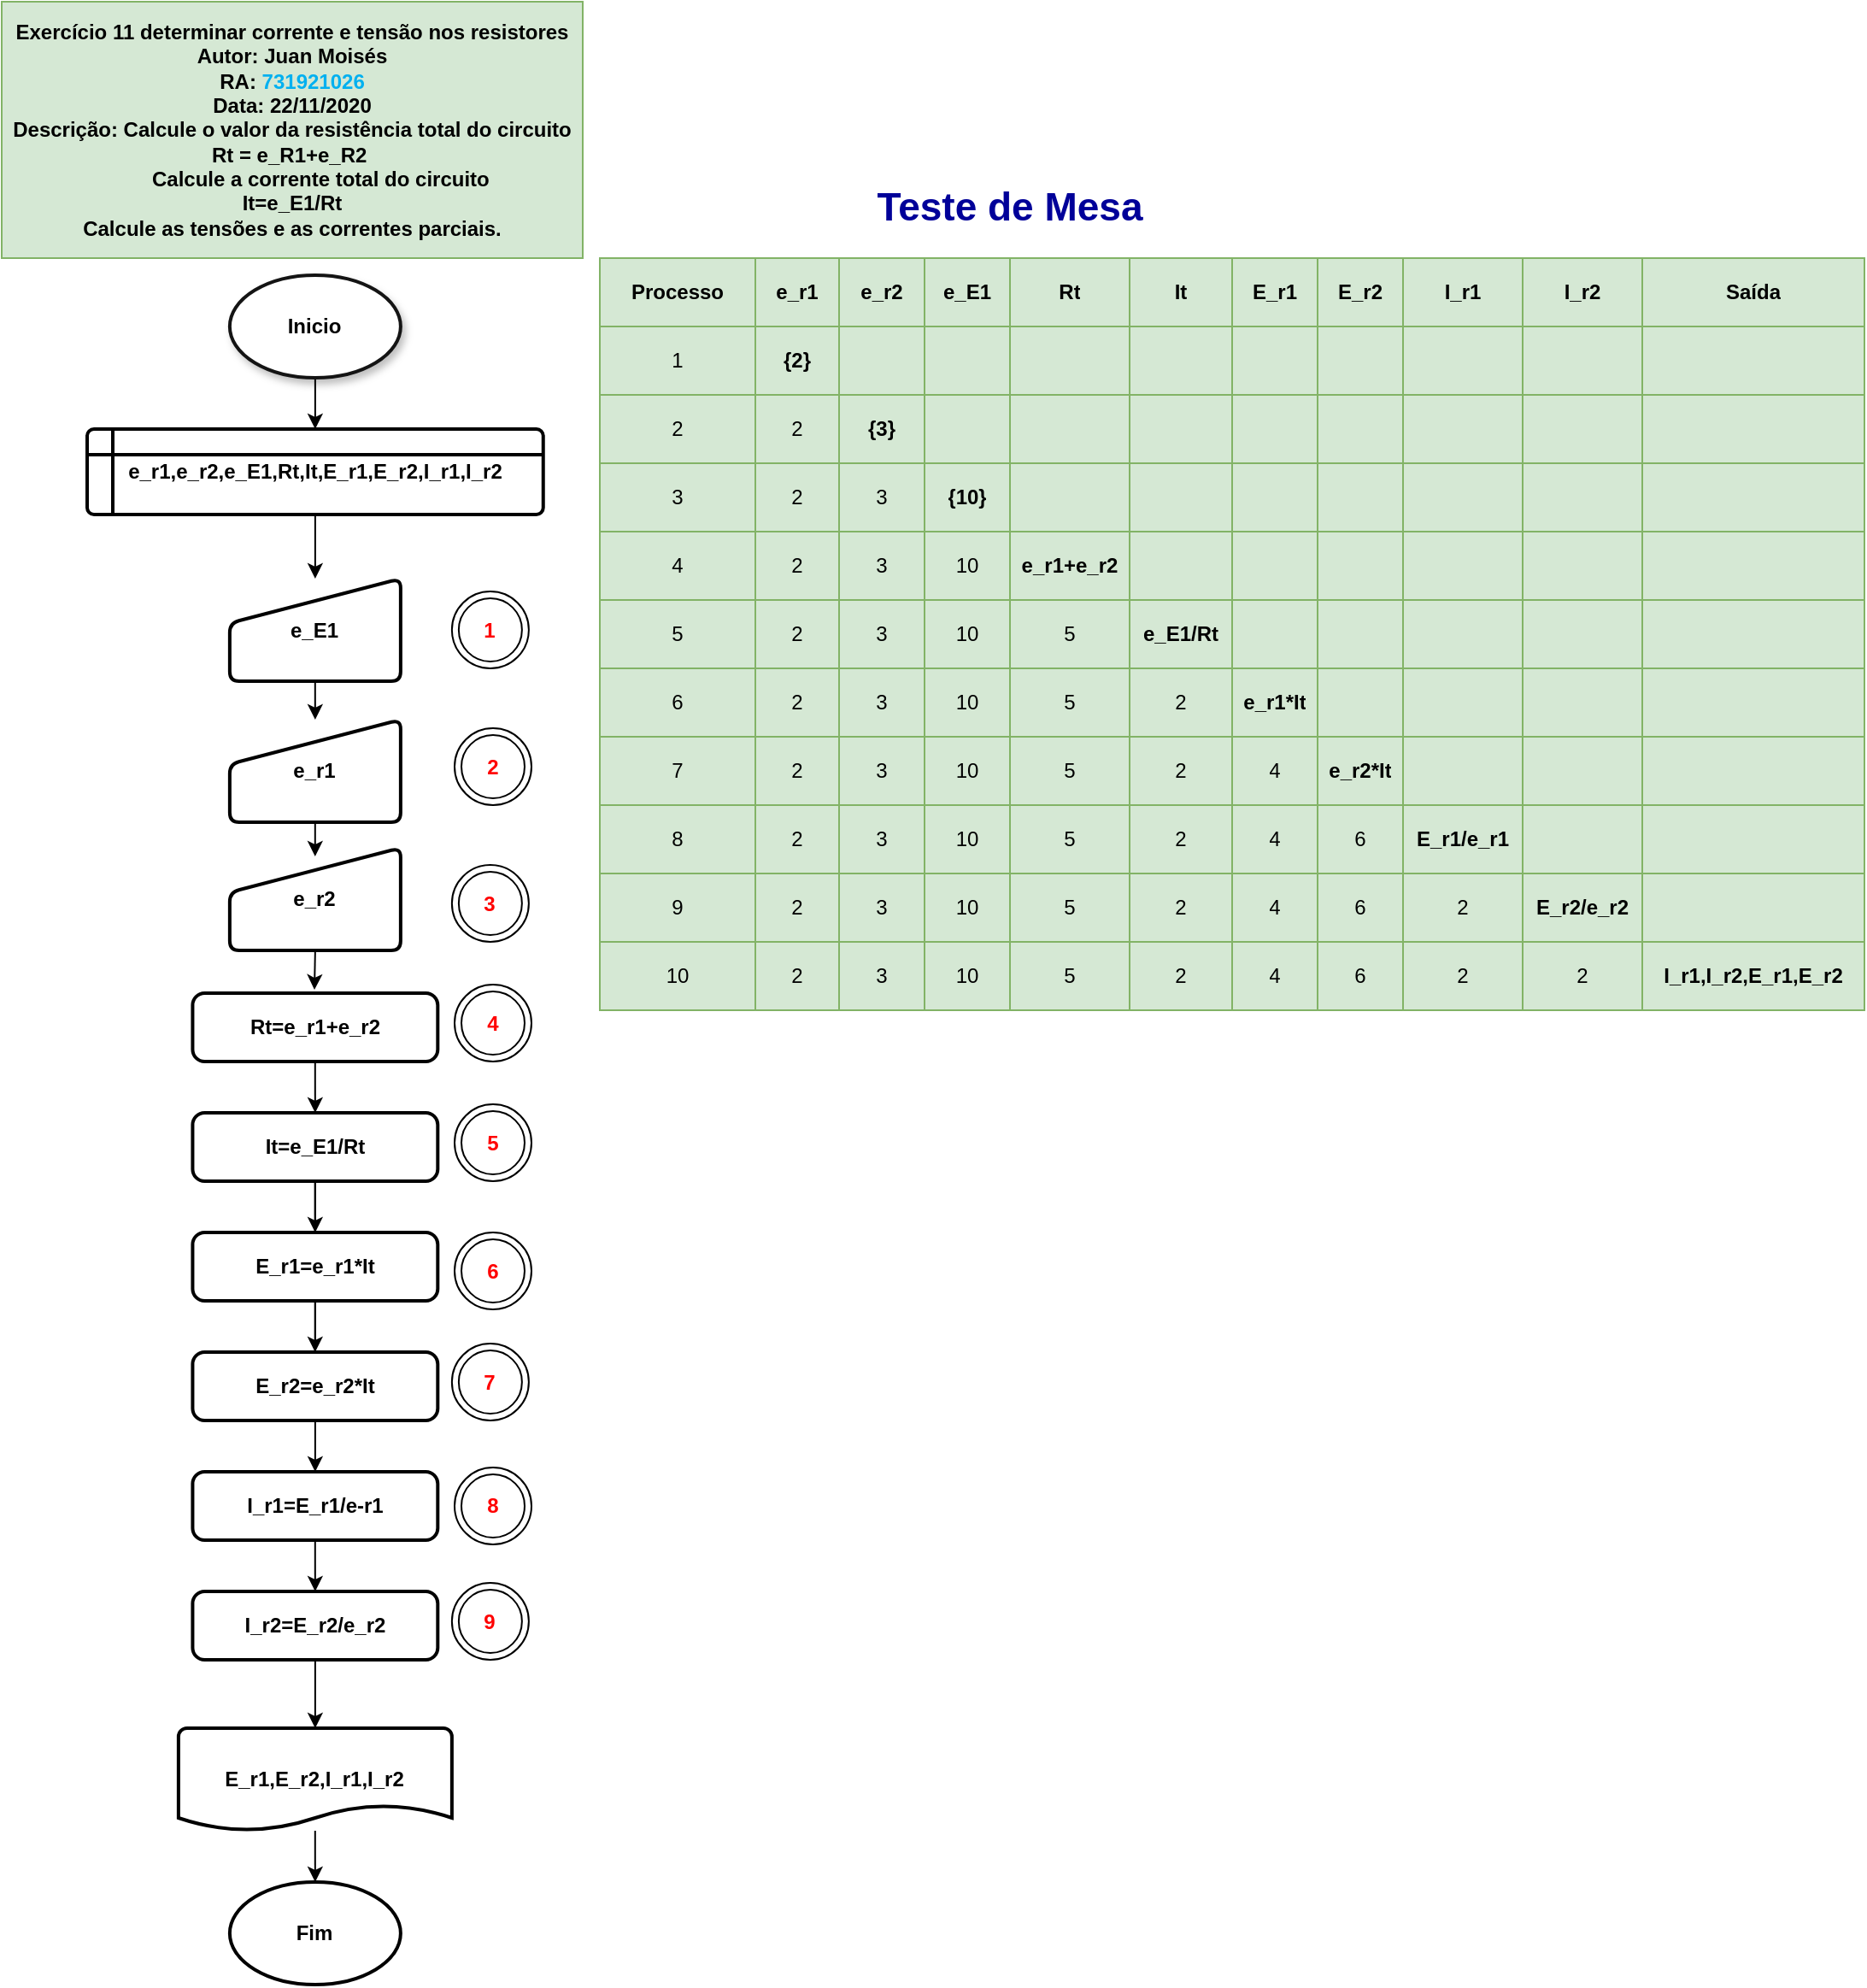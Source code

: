 <mxfile version="13.9.9" type="github"><diagram id="dm6je56nUwY-kFOlQd5l" name="Página-1"><mxGraphModel dx="1019" dy="562" grid="1" gridSize="10" guides="1" tooltips="1" connect="1" arrows="1" fold="1" page="1" pageScale="1" pageWidth="827" pageHeight="1169" math="0" shadow="0"><root><mxCell id="0"/><mxCell id="1" parent="0"/><mxCell id="7GuLMxpvJCCnqXIl02r6-33" value="Exercício 11 determinar corrente e tensão nos resistores&lt;br&gt;Autor: Juan Moisés&lt;br&gt;RA:&amp;nbsp;&lt;b&gt;&lt;span style=&quot;font-size: 9.0pt ; line-height: 107% ; font-family: &amp;#34;calibri&amp;#34; , sans-serif ; color: #00b0f0&quot;&gt;731921026&lt;/span&gt;&lt;/b&gt;&lt;br&gt;Data: 22/11/2020&lt;br&gt;Descrição: Calcule o valor da resistência total do circuito Rt = e_R1+e_R2&amp;nbsp;&lt;br&gt;&amp;nbsp; &amp;nbsp; &amp;nbsp; &amp;nbsp; &amp;nbsp; Calcule a corrente total do circuito&lt;br&gt;It=e_E1/Rt&lt;br&gt;Calcule as tensões e as correntes parciais." style="text;html=1;strokeColor=#82b366;fillColor=#d5e8d4;align=center;verticalAlign=middle;whiteSpace=wrap;rounded=0;fontStyle=1;" parent="1" vertex="1"><mxGeometry x="10" y="30" width="340" height="150" as="geometry"/></mxCell><mxCell id="7GuLMxpvJCCnqXIl02r6-34" style="edgeStyle=orthogonalEdgeStyle;rounded=0;orthogonalLoop=1;jettySize=auto;html=1;exitX=0.5;exitY=1;exitDx=0;exitDy=0;exitPerimeter=0;entryX=0.5;entryY=0;entryDx=0;entryDy=0;fontStyle=1" parent="1" source="7GuLMxpvJCCnqXIl02r6-35" target="7GuLMxpvJCCnqXIl02r6-37" edge="1"><mxGeometry relative="1" as="geometry"/></mxCell><mxCell id="7GuLMxpvJCCnqXIl02r6-35" value="Inicio" style="strokeWidth=2;html=1;shape=mxgraph.flowchart.start_1;whiteSpace=wrap;fillColor=#FFFFFF;strokeColor=#141414;shadow=1;fontStyle=1" parent="1" vertex="1"><mxGeometry x="143.44" y="190" width="100" height="60" as="geometry"/></mxCell><mxCell id="d6HB1ASuRy780g6_HpV1-128" value="" style="edgeStyle=orthogonalEdgeStyle;rounded=0;orthogonalLoop=1;jettySize=auto;html=1;" edge="1" parent="1" source="7GuLMxpvJCCnqXIl02r6-37" target="d6HB1ASuRy780g6_HpV1-1"><mxGeometry relative="1" as="geometry"><Array as="points"><mxPoint x="193" y="368"/><mxPoint x="193" y="368"/></Array></mxGeometry></mxCell><mxCell id="7GuLMxpvJCCnqXIl02r6-37" value="e_r1,e_r2,e_E1,Rt,It,E_r1,E_r2,I_r1,I_r2" style="shape=internalStorage;whiteSpace=wrap;html=1;dx=15;dy=15;rounded=1;arcSize=8;strokeWidth=2;fontStyle=1" parent="1" vertex="1"><mxGeometry x="60" y="280" width="266.88" height="50" as="geometry"/></mxCell><mxCell id="d6HB1ASuRy780g6_HpV1-5" style="edgeStyle=orthogonalEdgeStyle;rounded=0;orthogonalLoop=1;jettySize=auto;html=1;" edge="1" parent="1" source="7GuLMxpvJCCnqXIl02r6-39"><mxGeometry relative="1" as="geometry"><mxPoint x="193.44" y="530" as="targetPoint"/></mxGeometry></mxCell><mxCell id="7GuLMxpvJCCnqXIl02r6-39" value="e_r1" style="html=1;strokeWidth=2;shape=manualInput;whiteSpace=wrap;rounded=1;size=26;arcSize=11;fontStyle=1" parent="1" vertex="1"><mxGeometry x="143.44" y="450" width="100" height="60" as="geometry"/></mxCell><mxCell id="d6HB1ASuRy780g6_HpV1-11" style="edgeStyle=orthogonalEdgeStyle;rounded=0;orthogonalLoop=1;jettySize=auto;html=1;entryX=0.5;entryY=0;entryDx=0;entryDy=0;" edge="1" parent="1" source="7GuLMxpvJCCnqXIl02r6-41" target="d6HB1ASuRy780g6_HpV1-6"><mxGeometry relative="1" as="geometry"/></mxCell><mxCell id="7GuLMxpvJCCnqXIl02r6-41" value="Rt=e_r1+e_r2" style="rounded=1;whiteSpace=wrap;html=1;absoluteArcSize=1;arcSize=14;strokeWidth=2;fontStyle=1" parent="1" vertex="1"><mxGeometry x="121.72" y="610" width="143.44" height="40" as="geometry"/></mxCell><mxCell id="7GuLMxpvJCCnqXIl02r6-42" style="edgeStyle=orthogonalEdgeStyle;rounded=0;orthogonalLoop=1;jettySize=auto;html=1;entryX=0.5;entryY=0;entryDx=0;entryDy=0;entryPerimeter=0;" parent="1" source="7GuLMxpvJCCnqXIl02r6-43" target="7GuLMxpvJCCnqXIl02r6-75" edge="1"><mxGeometry relative="1" as="geometry"/></mxCell><mxCell id="7GuLMxpvJCCnqXIl02r6-43" value="E_r1,E_r2,I_r1,I_r2" style="strokeWidth=2;html=1;shape=mxgraph.flowchart.document2;whiteSpace=wrap;size=0.25;fontStyle=1" parent="1" vertex="1"><mxGeometry x="113.44" y="1040" width="160" height="60" as="geometry"/></mxCell><mxCell id="7GuLMxpvJCCnqXIl02r6-44" value="" style="shape=table;html=1;whiteSpace=wrap;startSize=0;container=1;collapsible=0;childLayout=tableLayout;fillColor=#d5e8d4;strokeColor=#82b366;" parent="1" vertex="1"><mxGeometry x="360" y="180" width="740" height="440" as="geometry"/></mxCell><mxCell id="7GuLMxpvJCCnqXIl02r6-45" value="" style="shape=partialRectangle;html=1;whiteSpace=wrap;collapsible=0;dropTarget=0;pointerEvents=0;fillColor=none;top=0;left=0;bottom=0;right=0;points=[[0,0.5],[1,0.5]];portConstraint=eastwest;" parent="7GuLMxpvJCCnqXIl02r6-44" vertex="1"><mxGeometry width="740" height="40" as="geometry"/></mxCell><mxCell id="7GuLMxpvJCCnqXIl02r6-46" value="Processo" style="shape=partialRectangle;html=1;whiteSpace=wrap;connectable=0;overflow=hidden;fillColor=none;top=0;left=0;bottom=0;right=0;fontStyle=1" parent="7GuLMxpvJCCnqXIl02r6-45" vertex="1"><mxGeometry width="91" height="40" as="geometry"/></mxCell><mxCell id="7GuLMxpvJCCnqXIl02r6-47" value="e_r1" style="shape=partialRectangle;html=1;whiteSpace=wrap;connectable=0;overflow=hidden;fillColor=none;top=0;left=0;bottom=0;right=0;fontStyle=1" parent="7GuLMxpvJCCnqXIl02r6-45" vertex="1"><mxGeometry x="91" width="49" height="40" as="geometry"/></mxCell><mxCell id="7GuLMxpvJCCnqXIl02r6-48" value="e_r2" style="shape=partialRectangle;html=1;whiteSpace=wrap;connectable=0;overflow=hidden;fillColor=none;top=0;left=0;bottom=0;right=0;fontStyle=1" parent="7GuLMxpvJCCnqXIl02r6-45" vertex="1"><mxGeometry x="140" width="50" height="40" as="geometry"/></mxCell><mxCell id="7GuLMxpvJCCnqXIl02r6-49" value="e_E1" style="shape=partialRectangle;html=1;whiteSpace=wrap;connectable=0;overflow=hidden;fillColor=none;top=0;left=0;bottom=0;right=0;fontStyle=1" parent="7GuLMxpvJCCnqXIl02r6-45" vertex="1"><mxGeometry x="190" width="50" height="40" as="geometry"/></mxCell><mxCell id="d6HB1ASuRy780g6_HpV1-53" value="Rt" style="shape=partialRectangle;html=1;whiteSpace=wrap;connectable=0;overflow=hidden;fillColor=none;top=0;left=0;bottom=0;right=0;fontStyle=1" vertex="1" parent="7GuLMxpvJCCnqXIl02r6-45"><mxGeometry x="240" width="70" height="40" as="geometry"/></mxCell><mxCell id="7GuLMxpvJCCnqXIl02r6-50" value="It" style="shape=partialRectangle;html=1;whiteSpace=wrap;connectable=0;overflow=hidden;fillColor=none;top=0;left=0;bottom=0;right=0;fontStyle=1" parent="7GuLMxpvJCCnqXIl02r6-45" vertex="1"><mxGeometry x="310" width="60" height="40" as="geometry"/></mxCell><mxCell id="d6HB1ASuRy780g6_HpV1-63" value="E_r1" style="shape=partialRectangle;html=1;whiteSpace=wrap;connectable=0;overflow=hidden;fillColor=none;top=0;left=0;bottom=0;right=0;fontStyle=1" vertex="1" parent="7GuLMxpvJCCnqXIl02r6-45"><mxGeometry x="370" width="50" height="40" as="geometry"/></mxCell><mxCell id="d6HB1ASuRy780g6_HpV1-58" value="E_r2" style="shape=partialRectangle;html=1;whiteSpace=wrap;connectable=0;overflow=hidden;fillColor=none;top=0;left=0;bottom=0;right=0;fontStyle=1" vertex="1" parent="7GuLMxpvJCCnqXIl02r6-45"><mxGeometry x="420" width="50" height="40" as="geometry"/></mxCell><mxCell id="d6HB1ASuRy780g6_HpV1-73" value="I_r1" style="shape=partialRectangle;html=1;whiteSpace=wrap;connectable=0;overflow=hidden;fillColor=none;top=0;left=0;bottom=0;right=0;fontStyle=1" vertex="1" parent="7GuLMxpvJCCnqXIl02r6-45"><mxGeometry x="470" width="70" height="40" as="geometry"/></mxCell><mxCell id="d6HB1ASuRy780g6_HpV1-68" value="I_r2" style="shape=partialRectangle;html=1;whiteSpace=wrap;connectable=0;overflow=hidden;fillColor=none;top=0;left=0;bottom=0;right=0;fontStyle=1" vertex="1" parent="7GuLMxpvJCCnqXIl02r6-45"><mxGeometry x="540" width="70" height="40" as="geometry"/></mxCell><mxCell id="d6HB1ASuRy780g6_HpV1-162" value="Saída" style="shape=partialRectangle;html=1;whiteSpace=wrap;connectable=0;overflow=hidden;fillColor=none;top=0;left=0;bottom=0;right=0;fontStyle=1" vertex="1" parent="7GuLMxpvJCCnqXIl02r6-45"><mxGeometry x="610" width="130" height="40" as="geometry"/></mxCell><mxCell id="7GuLMxpvJCCnqXIl02r6-51" value="" style="shape=partialRectangle;html=1;whiteSpace=wrap;collapsible=0;dropTarget=0;pointerEvents=0;fillColor=none;top=0;left=0;bottom=0;right=0;points=[[0,0.5],[1,0.5]];portConstraint=eastwest;" parent="7GuLMxpvJCCnqXIl02r6-44" vertex="1"><mxGeometry y="40" width="740" height="40" as="geometry"/></mxCell><mxCell id="7GuLMxpvJCCnqXIl02r6-52" value="1" style="shape=partialRectangle;html=1;whiteSpace=wrap;connectable=0;overflow=hidden;fillColor=none;top=0;left=0;bottom=0;right=0;" parent="7GuLMxpvJCCnqXIl02r6-51" vertex="1"><mxGeometry width="91" height="40" as="geometry"/></mxCell><mxCell id="7GuLMxpvJCCnqXIl02r6-53" value="&lt;b&gt;{2}&lt;/b&gt;" style="shape=partialRectangle;html=1;whiteSpace=wrap;connectable=0;overflow=hidden;fillColor=none;top=0;left=0;bottom=0;right=0;" parent="7GuLMxpvJCCnqXIl02r6-51" vertex="1"><mxGeometry x="91" width="49" height="40" as="geometry"/></mxCell><mxCell id="7GuLMxpvJCCnqXIl02r6-54" value="" style="shape=partialRectangle;html=1;whiteSpace=wrap;connectable=0;overflow=hidden;fillColor=none;top=0;left=0;bottom=0;right=0;" parent="7GuLMxpvJCCnqXIl02r6-51" vertex="1"><mxGeometry x="140" width="50" height="40" as="geometry"/></mxCell><mxCell id="7GuLMxpvJCCnqXIl02r6-55" value="" style="shape=partialRectangle;html=1;whiteSpace=wrap;connectable=0;overflow=hidden;fillColor=none;top=0;left=0;bottom=0;right=0;" parent="7GuLMxpvJCCnqXIl02r6-51" vertex="1"><mxGeometry x="190" width="50" height="40" as="geometry"/></mxCell><mxCell id="d6HB1ASuRy780g6_HpV1-54" style="shape=partialRectangle;html=1;whiteSpace=wrap;connectable=0;overflow=hidden;fillColor=none;top=0;left=0;bottom=0;right=0;" vertex="1" parent="7GuLMxpvJCCnqXIl02r6-51"><mxGeometry x="240" width="70" height="40" as="geometry"/></mxCell><mxCell id="7GuLMxpvJCCnqXIl02r6-56" style="shape=partialRectangle;html=1;whiteSpace=wrap;connectable=0;overflow=hidden;fillColor=none;top=0;left=0;bottom=0;right=0;" parent="7GuLMxpvJCCnqXIl02r6-51" vertex="1"><mxGeometry x="310" width="60" height="40" as="geometry"/></mxCell><mxCell id="d6HB1ASuRy780g6_HpV1-64" style="shape=partialRectangle;html=1;whiteSpace=wrap;connectable=0;overflow=hidden;fillColor=none;top=0;left=0;bottom=0;right=0;" vertex="1" parent="7GuLMxpvJCCnqXIl02r6-51"><mxGeometry x="370" width="50" height="40" as="geometry"/></mxCell><mxCell id="d6HB1ASuRy780g6_HpV1-59" style="shape=partialRectangle;html=1;whiteSpace=wrap;connectable=0;overflow=hidden;fillColor=none;top=0;left=0;bottom=0;right=0;" vertex="1" parent="7GuLMxpvJCCnqXIl02r6-51"><mxGeometry x="420" width="50" height="40" as="geometry"/></mxCell><mxCell id="d6HB1ASuRy780g6_HpV1-74" style="shape=partialRectangle;html=1;whiteSpace=wrap;connectable=0;overflow=hidden;fillColor=none;top=0;left=0;bottom=0;right=0;" vertex="1" parent="7GuLMxpvJCCnqXIl02r6-51"><mxGeometry x="470" width="70" height="40" as="geometry"/></mxCell><mxCell id="d6HB1ASuRy780g6_HpV1-69" style="shape=partialRectangle;html=1;whiteSpace=wrap;connectable=0;overflow=hidden;fillColor=none;top=0;left=0;bottom=0;right=0;" vertex="1" parent="7GuLMxpvJCCnqXIl02r6-51"><mxGeometry x="540" width="70" height="40" as="geometry"/></mxCell><mxCell id="d6HB1ASuRy780g6_HpV1-163" style="shape=partialRectangle;html=1;whiteSpace=wrap;connectable=0;overflow=hidden;fillColor=none;top=0;left=0;bottom=0;right=0;" vertex="1" parent="7GuLMxpvJCCnqXIl02r6-51"><mxGeometry x="610" width="130" height="40" as="geometry"/></mxCell><mxCell id="7GuLMxpvJCCnqXIl02r6-57" style="shape=partialRectangle;html=1;whiteSpace=wrap;collapsible=0;dropTarget=0;pointerEvents=0;fillColor=none;top=0;left=0;bottom=0;right=0;points=[[0,0.5],[1,0.5]];portConstraint=eastwest;" parent="7GuLMxpvJCCnqXIl02r6-44" vertex="1"><mxGeometry y="80" width="740" height="40" as="geometry"/></mxCell><mxCell id="7GuLMxpvJCCnqXIl02r6-58" value="2" style="shape=partialRectangle;html=1;whiteSpace=wrap;connectable=0;overflow=hidden;fillColor=none;top=0;left=0;bottom=0;right=0;" parent="7GuLMxpvJCCnqXIl02r6-57" vertex="1"><mxGeometry width="91" height="40" as="geometry"/></mxCell><mxCell id="7GuLMxpvJCCnqXIl02r6-59" value="2" style="shape=partialRectangle;html=1;whiteSpace=wrap;connectable=0;overflow=hidden;fillColor=none;top=0;left=0;bottom=0;right=0;" parent="7GuLMxpvJCCnqXIl02r6-57" vertex="1"><mxGeometry x="91" width="49" height="40" as="geometry"/></mxCell><mxCell id="7GuLMxpvJCCnqXIl02r6-60" value="&lt;b&gt;{3}&lt;/b&gt;" style="shape=partialRectangle;html=1;whiteSpace=wrap;connectable=0;overflow=hidden;fillColor=none;top=0;left=0;bottom=0;right=0;" parent="7GuLMxpvJCCnqXIl02r6-57" vertex="1"><mxGeometry x="140" width="50" height="40" as="geometry"/></mxCell><mxCell id="7GuLMxpvJCCnqXIl02r6-61" style="shape=partialRectangle;html=1;whiteSpace=wrap;connectable=0;overflow=hidden;fillColor=none;top=0;left=0;bottom=0;right=0;" parent="7GuLMxpvJCCnqXIl02r6-57" vertex="1"><mxGeometry x="190" width="50" height="40" as="geometry"/></mxCell><mxCell id="d6HB1ASuRy780g6_HpV1-55" style="shape=partialRectangle;html=1;whiteSpace=wrap;connectable=0;overflow=hidden;fillColor=none;top=0;left=0;bottom=0;right=0;" vertex="1" parent="7GuLMxpvJCCnqXIl02r6-57"><mxGeometry x="240" width="70" height="40" as="geometry"/></mxCell><mxCell id="7GuLMxpvJCCnqXIl02r6-62" style="shape=partialRectangle;html=1;whiteSpace=wrap;connectable=0;overflow=hidden;fillColor=none;top=0;left=0;bottom=0;right=0;" parent="7GuLMxpvJCCnqXIl02r6-57" vertex="1"><mxGeometry x="310" width="60" height="40" as="geometry"/></mxCell><mxCell id="d6HB1ASuRy780g6_HpV1-65" style="shape=partialRectangle;html=1;whiteSpace=wrap;connectable=0;overflow=hidden;fillColor=none;top=0;left=0;bottom=0;right=0;" vertex="1" parent="7GuLMxpvJCCnqXIl02r6-57"><mxGeometry x="370" width="50" height="40" as="geometry"/></mxCell><mxCell id="d6HB1ASuRy780g6_HpV1-60" style="shape=partialRectangle;html=1;whiteSpace=wrap;connectable=0;overflow=hidden;fillColor=none;top=0;left=0;bottom=0;right=0;" vertex="1" parent="7GuLMxpvJCCnqXIl02r6-57"><mxGeometry x="420" width="50" height="40" as="geometry"/></mxCell><mxCell id="d6HB1ASuRy780g6_HpV1-75" style="shape=partialRectangle;html=1;whiteSpace=wrap;connectable=0;overflow=hidden;fillColor=none;top=0;left=0;bottom=0;right=0;" vertex="1" parent="7GuLMxpvJCCnqXIl02r6-57"><mxGeometry x="470" width="70" height="40" as="geometry"/></mxCell><mxCell id="d6HB1ASuRy780g6_HpV1-70" style="shape=partialRectangle;html=1;whiteSpace=wrap;connectable=0;overflow=hidden;fillColor=none;top=0;left=0;bottom=0;right=0;" vertex="1" parent="7GuLMxpvJCCnqXIl02r6-57"><mxGeometry x="540" width="70" height="40" as="geometry"/></mxCell><mxCell id="d6HB1ASuRy780g6_HpV1-164" style="shape=partialRectangle;html=1;whiteSpace=wrap;connectable=0;overflow=hidden;fillColor=none;top=0;left=0;bottom=0;right=0;" vertex="1" parent="7GuLMxpvJCCnqXIl02r6-57"><mxGeometry x="610" width="130" height="40" as="geometry"/></mxCell><mxCell id="7GuLMxpvJCCnqXIl02r6-63" style="shape=partialRectangle;html=1;whiteSpace=wrap;collapsible=0;dropTarget=0;pointerEvents=0;fillColor=none;top=0;left=0;bottom=0;right=0;points=[[0,0.5],[1,0.5]];portConstraint=eastwest;" parent="7GuLMxpvJCCnqXIl02r6-44" vertex="1"><mxGeometry y="120" width="740" height="40" as="geometry"/></mxCell><mxCell id="7GuLMxpvJCCnqXIl02r6-64" value="3" style="shape=partialRectangle;html=1;whiteSpace=wrap;connectable=0;overflow=hidden;fillColor=none;top=0;left=0;bottom=0;right=0;" parent="7GuLMxpvJCCnqXIl02r6-63" vertex="1"><mxGeometry width="91" height="40" as="geometry"/></mxCell><mxCell id="7GuLMxpvJCCnqXIl02r6-65" value="2" style="shape=partialRectangle;html=1;whiteSpace=wrap;connectable=0;overflow=hidden;fillColor=none;top=0;left=0;bottom=0;right=0;" parent="7GuLMxpvJCCnqXIl02r6-63" vertex="1"><mxGeometry x="91" width="49" height="40" as="geometry"/></mxCell><mxCell id="7GuLMxpvJCCnqXIl02r6-66" value="3" style="shape=partialRectangle;html=1;whiteSpace=wrap;connectable=0;overflow=hidden;fillColor=none;top=0;left=0;bottom=0;right=0;" parent="7GuLMxpvJCCnqXIl02r6-63" vertex="1"><mxGeometry x="140" width="50" height="40" as="geometry"/></mxCell><mxCell id="7GuLMxpvJCCnqXIl02r6-67" value="{10}" style="shape=partialRectangle;html=1;whiteSpace=wrap;connectable=0;overflow=hidden;fillColor=none;top=0;left=0;bottom=0;right=0;fontStyle=1" parent="7GuLMxpvJCCnqXIl02r6-63" vertex="1"><mxGeometry x="190" width="50" height="40" as="geometry"/></mxCell><mxCell id="d6HB1ASuRy780g6_HpV1-56" style="shape=partialRectangle;html=1;whiteSpace=wrap;connectable=0;overflow=hidden;fillColor=none;top=0;left=0;bottom=0;right=0;fontStyle=1" vertex="1" parent="7GuLMxpvJCCnqXIl02r6-63"><mxGeometry x="240" width="70" height="40" as="geometry"/></mxCell><mxCell id="7GuLMxpvJCCnqXIl02r6-68" style="shape=partialRectangle;html=1;whiteSpace=wrap;connectable=0;overflow=hidden;fillColor=none;top=0;left=0;bottom=0;right=0;fontStyle=1" parent="7GuLMxpvJCCnqXIl02r6-63" vertex="1"><mxGeometry x="310" width="60" height="40" as="geometry"/></mxCell><mxCell id="d6HB1ASuRy780g6_HpV1-66" style="shape=partialRectangle;html=1;whiteSpace=wrap;connectable=0;overflow=hidden;fillColor=none;top=0;left=0;bottom=0;right=0;fontStyle=1" vertex="1" parent="7GuLMxpvJCCnqXIl02r6-63"><mxGeometry x="370" width="50" height="40" as="geometry"/></mxCell><mxCell id="d6HB1ASuRy780g6_HpV1-61" style="shape=partialRectangle;html=1;whiteSpace=wrap;connectable=0;overflow=hidden;fillColor=none;top=0;left=0;bottom=0;right=0;fontStyle=1" vertex="1" parent="7GuLMxpvJCCnqXIl02r6-63"><mxGeometry x="420" width="50" height="40" as="geometry"/></mxCell><mxCell id="d6HB1ASuRy780g6_HpV1-76" style="shape=partialRectangle;html=1;whiteSpace=wrap;connectable=0;overflow=hidden;fillColor=none;top=0;left=0;bottom=0;right=0;fontStyle=1" vertex="1" parent="7GuLMxpvJCCnqXIl02r6-63"><mxGeometry x="470" width="70" height="40" as="geometry"/></mxCell><mxCell id="d6HB1ASuRy780g6_HpV1-71" style="shape=partialRectangle;html=1;whiteSpace=wrap;connectable=0;overflow=hidden;fillColor=none;top=0;left=0;bottom=0;right=0;fontStyle=1" vertex="1" parent="7GuLMxpvJCCnqXIl02r6-63"><mxGeometry x="540" width="70" height="40" as="geometry"/></mxCell><mxCell id="d6HB1ASuRy780g6_HpV1-165" style="shape=partialRectangle;html=1;whiteSpace=wrap;connectable=0;overflow=hidden;fillColor=none;top=0;left=0;bottom=0;right=0;fontStyle=1" vertex="1" parent="7GuLMxpvJCCnqXIl02r6-63"><mxGeometry x="610" width="130" height="40" as="geometry"/></mxCell><mxCell id="7GuLMxpvJCCnqXIl02r6-69" style="shape=partialRectangle;html=1;whiteSpace=wrap;collapsible=0;dropTarget=0;pointerEvents=0;fillColor=none;top=0;left=0;bottom=0;right=0;points=[[0,0.5],[1,0.5]];portConstraint=eastwest;" parent="7GuLMxpvJCCnqXIl02r6-44" vertex="1"><mxGeometry y="160" width="740" height="40" as="geometry"/></mxCell><mxCell id="7GuLMxpvJCCnqXIl02r6-70" value="4" style="shape=partialRectangle;html=1;whiteSpace=wrap;connectable=0;overflow=hidden;fillColor=none;top=0;left=0;bottom=0;right=0;" parent="7GuLMxpvJCCnqXIl02r6-69" vertex="1"><mxGeometry width="91" height="40" as="geometry"/></mxCell><mxCell id="7GuLMxpvJCCnqXIl02r6-71" value="2" style="shape=partialRectangle;html=1;whiteSpace=wrap;connectable=0;overflow=hidden;fillColor=none;top=0;left=0;bottom=0;right=0;" parent="7GuLMxpvJCCnqXIl02r6-69" vertex="1"><mxGeometry x="91" width="49" height="40" as="geometry"/></mxCell><mxCell id="7GuLMxpvJCCnqXIl02r6-72" value="3" style="shape=partialRectangle;html=1;whiteSpace=wrap;connectable=0;overflow=hidden;fillColor=none;top=0;left=0;bottom=0;right=0;" parent="7GuLMxpvJCCnqXIl02r6-69" vertex="1"><mxGeometry x="140" width="50" height="40" as="geometry"/></mxCell><mxCell id="7GuLMxpvJCCnqXIl02r6-73" value="&lt;span style=&quot;font-weight: normal&quot;&gt;10&lt;/span&gt;" style="shape=partialRectangle;html=1;whiteSpace=wrap;connectable=0;overflow=hidden;fillColor=none;top=0;left=0;bottom=0;right=0;fontStyle=1" parent="7GuLMxpvJCCnqXIl02r6-69" vertex="1"><mxGeometry x="190" width="50" height="40" as="geometry"/></mxCell><mxCell id="d6HB1ASuRy780g6_HpV1-57" value="e_r1+e_r2" style="shape=partialRectangle;html=1;whiteSpace=wrap;connectable=0;overflow=hidden;fillColor=none;top=0;left=0;bottom=0;right=0;fontStyle=1" vertex="1" parent="7GuLMxpvJCCnqXIl02r6-69"><mxGeometry x="240" width="70" height="40" as="geometry"/></mxCell><mxCell id="7GuLMxpvJCCnqXIl02r6-74" value="" style="shape=partialRectangle;html=1;whiteSpace=wrap;connectable=0;overflow=hidden;fillColor=none;top=0;left=0;bottom=0;right=0;fontStyle=1" parent="7GuLMxpvJCCnqXIl02r6-69" vertex="1"><mxGeometry x="310" width="60" height="40" as="geometry"/></mxCell><mxCell id="d6HB1ASuRy780g6_HpV1-67" style="shape=partialRectangle;html=1;whiteSpace=wrap;connectable=0;overflow=hidden;fillColor=none;top=0;left=0;bottom=0;right=0;fontStyle=1" vertex="1" parent="7GuLMxpvJCCnqXIl02r6-69"><mxGeometry x="370" width="50" height="40" as="geometry"/></mxCell><mxCell id="d6HB1ASuRy780g6_HpV1-62" style="shape=partialRectangle;html=1;whiteSpace=wrap;connectable=0;overflow=hidden;fillColor=none;top=0;left=0;bottom=0;right=0;fontStyle=1" vertex="1" parent="7GuLMxpvJCCnqXIl02r6-69"><mxGeometry x="420" width="50" height="40" as="geometry"/></mxCell><mxCell id="d6HB1ASuRy780g6_HpV1-77" style="shape=partialRectangle;html=1;whiteSpace=wrap;connectable=0;overflow=hidden;fillColor=none;top=0;left=0;bottom=0;right=0;fontStyle=1" vertex="1" parent="7GuLMxpvJCCnqXIl02r6-69"><mxGeometry x="470" width="70" height="40" as="geometry"/></mxCell><mxCell id="d6HB1ASuRy780g6_HpV1-72" style="shape=partialRectangle;html=1;whiteSpace=wrap;connectable=0;overflow=hidden;fillColor=none;top=0;left=0;bottom=0;right=0;fontStyle=1" vertex="1" parent="7GuLMxpvJCCnqXIl02r6-69"><mxGeometry x="540" width="70" height="40" as="geometry"/></mxCell><mxCell id="d6HB1ASuRy780g6_HpV1-166" style="shape=partialRectangle;html=1;whiteSpace=wrap;connectable=0;overflow=hidden;fillColor=none;top=0;left=0;bottom=0;right=0;fontStyle=1" vertex="1" parent="7GuLMxpvJCCnqXIl02r6-69"><mxGeometry x="610" width="130" height="40" as="geometry"/></mxCell><mxCell id="d6HB1ASuRy780g6_HpV1-100" style="shape=partialRectangle;html=1;whiteSpace=wrap;collapsible=0;dropTarget=0;pointerEvents=0;fillColor=none;top=0;left=0;bottom=0;right=0;points=[[0,0.5],[1,0.5]];portConstraint=eastwest;" vertex="1" parent="7GuLMxpvJCCnqXIl02r6-44"><mxGeometry y="200" width="740" height="40" as="geometry"/></mxCell><mxCell id="d6HB1ASuRy780g6_HpV1-101" value="5" style="shape=partialRectangle;html=1;whiteSpace=wrap;connectable=0;overflow=hidden;fillColor=none;top=0;left=0;bottom=0;right=0;" vertex="1" parent="d6HB1ASuRy780g6_HpV1-100"><mxGeometry width="91" height="40" as="geometry"/></mxCell><mxCell id="d6HB1ASuRy780g6_HpV1-102" value="2" style="shape=partialRectangle;html=1;whiteSpace=wrap;connectable=0;overflow=hidden;fillColor=none;top=0;left=0;bottom=0;right=0;" vertex="1" parent="d6HB1ASuRy780g6_HpV1-100"><mxGeometry x="91" width="49" height="40" as="geometry"/></mxCell><mxCell id="d6HB1ASuRy780g6_HpV1-103" value="3" style="shape=partialRectangle;html=1;whiteSpace=wrap;connectable=0;overflow=hidden;fillColor=none;top=0;left=0;bottom=0;right=0;" vertex="1" parent="d6HB1ASuRy780g6_HpV1-100"><mxGeometry x="140" width="50" height="40" as="geometry"/></mxCell><mxCell id="d6HB1ASuRy780g6_HpV1-104" value="&lt;span style=&quot;font-weight: normal&quot;&gt;10&lt;/span&gt;" style="shape=partialRectangle;html=1;whiteSpace=wrap;connectable=0;overflow=hidden;fillColor=none;top=0;left=0;bottom=0;right=0;fontStyle=1" vertex="1" parent="d6HB1ASuRy780g6_HpV1-100"><mxGeometry x="190" width="50" height="40" as="geometry"/></mxCell><mxCell id="d6HB1ASuRy780g6_HpV1-105" value="&lt;span style=&quot;font-weight: normal&quot;&gt;5&lt;/span&gt;" style="shape=partialRectangle;html=1;whiteSpace=wrap;connectable=0;overflow=hidden;fillColor=none;top=0;left=0;bottom=0;right=0;fontStyle=1" vertex="1" parent="d6HB1ASuRy780g6_HpV1-100"><mxGeometry x="240" width="70" height="40" as="geometry"/></mxCell><mxCell id="d6HB1ASuRy780g6_HpV1-106" value="e_E1/Rt" style="shape=partialRectangle;html=1;whiteSpace=wrap;connectable=0;overflow=hidden;fillColor=none;top=0;left=0;bottom=0;right=0;fontStyle=1" vertex="1" parent="d6HB1ASuRy780g6_HpV1-100"><mxGeometry x="310" width="60" height="40" as="geometry"/></mxCell><mxCell id="d6HB1ASuRy780g6_HpV1-107" style="shape=partialRectangle;html=1;whiteSpace=wrap;connectable=0;overflow=hidden;fillColor=none;top=0;left=0;bottom=0;right=0;fontStyle=1" vertex="1" parent="d6HB1ASuRy780g6_HpV1-100"><mxGeometry x="370" width="50" height="40" as="geometry"/></mxCell><mxCell id="d6HB1ASuRy780g6_HpV1-108" style="shape=partialRectangle;html=1;whiteSpace=wrap;connectable=0;overflow=hidden;fillColor=none;top=0;left=0;bottom=0;right=0;fontStyle=1" vertex="1" parent="d6HB1ASuRy780g6_HpV1-100"><mxGeometry x="420" width="50" height="40" as="geometry"/></mxCell><mxCell id="d6HB1ASuRy780g6_HpV1-109" style="shape=partialRectangle;html=1;whiteSpace=wrap;connectable=0;overflow=hidden;fillColor=none;top=0;left=0;bottom=0;right=0;fontStyle=1" vertex="1" parent="d6HB1ASuRy780g6_HpV1-100"><mxGeometry x="470" width="70" height="40" as="geometry"/></mxCell><mxCell id="d6HB1ASuRy780g6_HpV1-110" style="shape=partialRectangle;html=1;whiteSpace=wrap;connectable=0;overflow=hidden;fillColor=none;top=0;left=0;bottom=0;right=0;fontStyle=1" vertex="1" parent="d6HB1ASuRy780g6_HpV1-100"><mxGeometry x="540" width="70" height="40" as="geometry"/></mxCell><mxCell id="d6HB1ASuRy780g6_HpV1-167" style="shape=partialRectangle;html=1;whiteSpace=wrap;connectable=0;overflow=hidden;fillColor=none;top=0;left=0;bottom=0;right=0;fontStyle=1" vertex="1" parent="d6HB1ASuRy780g6_HpV1-100"><mxGeometry x="610" width="130" height="40" as="geometry"/></mxCell><mxCell id="d6HB1ASuRy780g6_HpV1-89" style="shape=partialRectangle;html=1;whiteSpace=wrap;collapsible=0;dropTarget=0;pointerEvents=0;fillColor=none;top=0;left=0;bottom=0;right=0;points=[[0,0.5],[1,0.5]];portConstraint=eastwest;" vertex="1" parent="7GuLMxpvJCCnqXIl02r6-44"><mxGeometry y="240" width="740" height="40" as="geometry"/></mxCell><mxCell id="d6HB1ASuRy780g6_HpV1-90" value="6" style="shape=partialRectangle;html=1;whiteSpace=wrap;connectable=0;overflow=hidden;fillColor=none;top=0;left=0;bottom=0;right=0;" vertex="1" parent="d6HB1ASuRy780g6_HpV1-89"><mxGeometry width="91" height="40" as="geometry"/></mxCell><mxCell id="d6HB1ASuRy780g6_HpV1-91" value="2" style="shape=partialRectangle;html=1;whiteSpace=wrap;connectable=0;overflow=hidden;fillColor=none;top=0;left=0;bottom=0;right=0;" vertex="1" parent="d6HB1ASuRy780g6_HpV1-89"><mxGeometry x="91" width="49" height="40" as="geometry"/></mxCell><mxCell id="d6HB1ASuRy780g6_HpV1-92" value="3" style="shape=partialRectangle;html=1;whiteSpace=wrap;connectable=0;overflow=hidden;fillColor=none;top=0;left=0;bottom=0;right=0;" vertex="1" parent="d6HB1ASuRy780g6_HpV1-89"><mxGeometry x="140" width="50" height="40" as="geometry"/></mxCell><mxCell id="d6HB1ASuRy780g6_HpV1-93" value="&lt;span style=&quot;font-weight: normal&quot;&gt;10&lt;/span&gt;" style="shape=partialRectangle;html=1;whiteSpace=wrap;connectable=0;overflow=hidden;fillColor=none;top=0;left=0;bottom=0;right=0;fontStyle=1" vertex="1" parent="d6HB1ASuRy780g6_HpV1-89"><mxGeometry x="190" width="50" height="40" as="geometry"/></mxCell><mxCell id="d6HB1ASuRy780g6_HpV1-94" value="&lt;span style=&quot;font-weight: normal&quot;&gt;5&lt;/span&gt;" style="shape=partialRectangle;html=1;whiteSpace=wrap;connectable=0;overflow=hidden;fillColor=none;top=0;left=0;bottom=0;right=0;fontStyle=1" vertex="1" parent="d6HB1ASuRy780g6_HpV1-89"><mxGeometry x="240" width="70" height="40" as="geometry"/></mxCell><mxCell id="d6HB1ASuRy780g6_HpV1-95" value="&lt;span style=&quot;font-weight: normal&quot;&gt;2&lt;/span&gt;" style="shape=partialRectangle;html=1;whiteSpace=wrap;connectable=0;overflow=hidden;fillColor=none;top=0;left=0;bottom=0;right=0;fontStyle=1" vertex="1" parent="d6HB1ASuRy780g6_HpV1-89"><mxGeometry x="310" width="60" height="40" as="geometry"/></mxCell><mxCell id="d6HB1ASuRy780g6_HpV1-96" value="e_r1*It" style="shape=partialRectangle;html=1;whiteSpace=wrap;connectable=0;overflow=hidden;fillColor=none;top=0;left=0;bottom=0;right=0;fontStyle=1" vertex="1" parent="d6HB1ASuRy780g6_HpV1-89"><mxGeometry x="370" width="50" height="40" as="geometry"/></mxCell><mxCell id="d6HB1ASuRy780g6_HpV1-97" style="shape=partialRectangle;html=1;whiteSpace=wrap;connectable=0;overflow=hidden;fillColor=none;top=0;left=0;bottom=0;right=0;fontStyle=1" vertex="1" parent="d6HB1ASuRy780g6_HpV1-89"><mxGeometry x="420" width="50" height="40" as="geometry"/></mxCell><mxCell id="d6HB1ASuRy780g6_HpV1-98" style="shape=partialRectangle;html=1;whiteSpace=wrap;connectable=0;overflow=hidden;fillColor=none;top=0;left=0;bottom=0;right=0;fontStyle=1" vertex="1" parent="d6HB1ASuRy780g6_HpV1-89"><mxGeometry x="470" width="70" height="40" as="geometry"/></mxCell><mxCell id="d6HB1ASuRy780g6_HpV1-99" style="shape=partialRectangle;html=1;whiteSpace=wrap;connectable=0;overflow=hidden;fillColor=none;top=0;left=0;bottom=0;right=0;fontStyle=1" vertex="1" parent="d6HB1ASuRy780g6_HpV1-89"><mxGeometry x="540" width="70" height="40" as="geometry"/></mxCell><mxCell id="d6HB1ASuRy780g6_HpV1-168" style="shape=partialRectangle;html=1;whiteSpace=wrap;connectable=0;overflow=hidden;fillColor=none;top=0;left=0;bottom=0;right=0;fontStyle=1" vertex="1" parent="d6HB1ASuRy780g6_HpV1-89"><mxGeometry x="610" width="130" height="40" as="geometry"/></mxCell><mxCell id="d6HB1ASuRy780g6_HpV1-78" style="shape=partialRectangle;html=1;whiteSpace=wrap;collapsible=0;dropTarget=0;pointerEvents=0;fillColor=none;top=0;left=0;bottom=0;right=0;points=[[0,0.5],[1,0.5]];portConstraint=eastwest;" vertex="1" parent="7GuLMxpvJCCnqXIl02r6-44"><mxGeometry y="280" width="740" height="40" as="geometry"/></mxCell><mxCell id="d6HB1ASuRy780g6_HpV1-79" value="7" style="shape=partialRectangle;html=1;whiteSpace=wrap;connectable=0;overflow=hidden;fillColor=none;top=0;left=0;bottom=0;right=0;" vertex="1" parent="d6HB1ASuRy780g6_HpV1-78"><mxGeometry width="91" height="40" as="geometry"/></mxCell><mxCell id="d6HB1ASuRy780g6_HpV1-80" value="2" style="shape=partialRectangle;html=1;whiteSpace=wrap;connectable=0;overflow=hidden;fillColor=none;top=0;left=0;bottom=0;right=0;" vertex="1" parent="d6HB1ASuRy780g6_HpV1-78"><mxGeometry x="91" width="49" height="40" as="geometry"/></mxCell><mxCell id="d6HB1ASuRy780g6_HpV1-81" value="3" style="shape=partialRectangle;html=1;whiteSpace=wrap;connectable=0;overflow=hidden;fillColor=none;top=0;left=0;bottom=0;right=0;" vertex="1" parent="d6HB1ASuRy780g6_HpV1-78"><mxGeometry x="140" width="50" height="40" as="geometry"/></mxCell><mxCell id="d6HB1ASuRy780g6_HpV1-82" value="&lt;span style=&quot;font-weight: normal&quot;&gt;10&lt;/span&gt;" style="shape=partialRectangle;html=1;whiteSpace=wrap;connectable=0;overflow=hidden;fillColor=none;top=0;left=0;bottom=0;right=0;fontStyle=1" vertex="1" parent="d6HB1ASuRy780g6_HpV1-78"><mxGeometry x="190" width="50" height="40" as="geometry"/></mxCell><mxCell id="d6HB1ASuRy780g6_HpV1-83" value="&lt;span style=&quot;font-weight: normal&quot;&gt;5&lt;/span&gt;" style="shape=partialRectangle;html=1;whiteSpace=wrap;connectable=0;overflow=hidden;fillColor=none;top=0;left=0;bottom=0;right=0;fontStyle=1" vertex="1" parent="d6HB1ASuRy780g6_HpV1-78"><mxGeometry x="240" width="70" height="40" as="geometry"/></mxCell><mxCell id="d6HB1ASuRy780g6_HpV1-84" value="&lt;span style=&quot;font-weight: normal&quot;&gt;2&lt;/span&gt;" style="shape=partialRectangle;html=1;whiteSpace=wrap;connectable=0;overflow=hidden;fillColor=none;top=0;left=0;bottom=0;right=0;fontStyle=1" vertex="1" parent="d6HB1ASuRy780g6_HpV1-78"><mxGeometry x="310" width="60" height="40" as="geometry"/></mxCell><mxCell id="d6HB1ASuRy780g6_HpV1-85" value="&lt;span style=&quot;font-weight: normal&quot;&gt;4&lt;/span&gt;" style="shape=partialRectangle;html=1;whiteSpace=wrap;connectable=0;overflow=hidden;fillColor=none;top=0;left=0;bottom=0;right=0;fontStyle=1" vertex="1" parent="d6HB1ASuRy780g6_HpV1-78"><mxGeometry x="370" width="50" height="40" as="geometry"/></mxCell><mxCell id="d6HB1ASuRy780g6_HpV1-86" value="e_r2*It" style="shape=partialRectangle;html=1;whiteSpace=wrap;connectable=0;overflow=hidden;fillColor=none;top=0;left=0;bottom=0;right=0;fontStyle=1" vertex="1" parent="d6HB1ASuRy780g6_HpV1-78"><mxGeometry x="420" width="50" height="40" as="geometry"/></mxCell><mxCell id="d6HB1ASuRy780g6_HpV1-87" style="shape=partialRectangle;html=1;whiteSpace=wrap;connectable=0;overflow=hidden;fillColor=none;top=0;left=0;bottom=0;right=0;fontStyle=1" vertex="1" parent="d6HB1ASuRy780g6_HpV1-78"><mxGeometry x="470" width="70" height="40" as="geometry"/></mxCell><mxCell id="d6HB1ASuRy780g6_HpV1-88" style="shape=partialRectangle;html=1;whiteSpace=wrap;connectable=0;overflow=hidden;fillColor=none;top=0;left=0;bottom=0;right=0;fontStyle=1" vertex="1" parent="d6HB1ASuRy780g6_HpV1-78"><mxGeometry x="540" width="70" height="40" as="geometry"/></mxCell><mxCell id="d6HB1ASuRy780g6_HpV1-169" style="shape=partialRectangle;html=1;whiteSpace=wrap;connectable=0;overflow=hidden;fillColor=none;top=0;left=0;bottom=0;right=0;fontStyle=1" vertex="1" parent="d6HB1ASuRy780g6_HpV1-78"><mxGeometry x="610" width="130" height="40" as="geometry"/></mxCell><mxCell id="d6HB1ASuRy780g6_HpV1-129" style="shape=partialRectangle;html=1;whiteSpace=wrap;collapsible=0;dropTarget=0;pointerEvents=0;fillColor=none;top=0;left=0;bottom=0;right=0;points=[[0,0.5],[1,0.5]];portConstraint=eastwest;" vertex="1" parent="7GuLMxpvJCCnqXIl02r6-44"><mxGeometry y="320" width="740" height="40" as="geometry"/></mxCell><mxCell id="d6HB1ASuRy780g6_HpV1-130" value="8" style="shape=partialRectangle;html=1;whiteSpace=wrap;connectable=0;overflow=hidden;fillColor=none;top=0;left=0;bottom=0;right=0;" vertex="1" parent="d6HB1ASuRy780g6_HpV1-129"><mxGeometry width="91" height="40" as="geometry"/></mxCell><mxCell id="d6HB1ASuRy780g6_HpV1-131" value="2" style="shape=partialRectangle;html=1;whiteSpace=wrap;connectable=0;overflow=hidden;fillColor=none;top=0;left=0;bottom=0;right=0;" vertex="1" parent="d6HB1ASuRy780g6_HpV1-129"><mxGeometry x="91" width="49" height="40" as="geometry"/></mxCell><mxCell id="d6HB1ASuRy780g6_HpV1-132" value="3" style="shape=partialRectangle;html=1;whiteSpace=wrap;connectable=0;overflow=hidden;fillColor=none;top=0;left=0;bottom=0;right=0;" vertex="1" parent="d6HB1ASuRy780g6_HpV1-129"><mxGeometry x="140" width="50" height="40" as="geometry"/></mxCell><mxCell id="d6HB1ASuRy780g6_HpV1-133" value="&lt;span style=&quot;font-weight: normal&quot;&gt;10&lt;/span&gt;" style="shape=partialRectangle;html=1;whiteSpace=wrap;connectable=0;overflow=hidden;fillColor=none;top=0;left=0;bottom=0;right=0;fontStyle=1" vertex="1" parent="d6HB1ASuRy780g6_HpV1-129"><mxGeometry x="190" width="50" height="40" as="geometry"/></mxCell><mxCell id="d6HB1ASuRy780g6_HpV1-134" value="&lt;span style=&quot;font-weight: normal&quot;&gt;5&lt;/span&gt;" style="shape=partialRectangle;html=1;whiteSpace=wrap;connectable=0;overflow=hidden;fillColor=none;top=0;left=0;bottom=0;right=0;fontStyle=1" vertex="1" parent="d6HB1ASuRy780g6_HpV1-129"><mxGeometry x="240" width="70" height="40" as="geometry"/></mxCell><mxCell id="d6HB1ASuRy780g6_HpV1-135" value="&lt;span style=&quot;font-weight: normal&quot;&gt;2&lt;/span&gt;" style="shape=partialRectangle;html=1;whiteSpace=wrap;connectable=0;overflow=hidden;fillColor=none;top=0;left=0;bottom=0;right=0;fontStyle=1" vertex="1" parent="d6HB1ASuRy780g6_HpV1-129"><mxGeometry x="310" width="60" height="40" as="geometry"/></mxCell><mxCell id="d6HB1ASuRy780g6_HpV1-136" value="&lt;span style=&quot;font-weight: normal&quot;&gt;4&lt;/span&gt;" style="shape=partialRectangle;html=1;whiteSpace=wrap;connectable=0;overflow=hidden;fillColor=none;top=0;left=0;bottom=0;right=0;fontStyle=1" vertex="1" parent="d6HB1ASuRy780g6_HpV1-129"><mxGeometry x="370" width="50" height="40" as="geometry"/></mxCell><mxCell id="d6HB1ASuRy780g6_HpV1-137" value="&lt;span style=&quot;font-weight: normal&quot;&gt;6&lt;/span&gt;" style="shape=partialRectangle;html=1;whiteSpace=wrap;connectable=0;overflow=hidden;fillColor=none;top=0;left=0;bottom=0;right=0;fontStyle=1" vertex="1" parent="d6HB1ASuRy780g6_HpV1-129"><mxGeometry x="420" width="50" height="40" as="geometry"/></mxCell><mxCell id="d6HB1ASuRy780g6_HpV1-138" value="E_r1/e_r1" style="shape=partialRectangle;html=1;whiteSpace=wrap;connectable=0;overflow=hidden;fillColor=none;top=0;left=0;bottom=0;right=0;fontStyle=1" vertex="1" parent="d6HB1ASuRy780g6_HpV1-129"><mxGeometry x="470" width="70" height="40" as="geometry"/></mxCell><mxCell id="d6HB1ASuRy780g6_HpV1-139" style="shape=partialRectangle;html=1;whiteSpace=wrap;connectable=0;overflow=hidden;fillColor=none;top=0;left=0;bottom=0;right=0;fontStyle=1" vertex="1" parent="d6HB1ASuRy780g6_HpV1-129"><mxGeometry x="540" width="70" height="40" as="geometry"/></mxCell><mxCell id="d6HB1ASuRy780g6_HpV1-170" style="shape=partialRectangle;html=1;whiteSpace=wrap;connectable=0;overflow=hidden;fillColor=none;top=0;left=0;bottom=0;right=0;fontStyle=1" vertex="1" parent="d6HB1ASuRy780g6_HpV1-129"><mxGeometry x="610" width="130" height="40" as="geometry"/></mxCell><mxCell id="d6HB1ASuRy780g6_HpV1-151" style="shape=partialRectangle;html=1;whiteSpace=wrap;collapsible=0;dropTarget=0;pointerEvents=0;fillColor=none;top=0;left=0;bottom=0;right=0;points=[[0,0.5],[1,0.5]];portConstraint=eastwest;" vertex="1" parent="7GuLMxpvJCCnqXIl02r6-44"><mxGeometry y="360" width="740" height="40" as="geometry"/></mxCell><mxCell id="d6HB1ASuRy780g6_HpV1-152" value="9" style="shape=partialRectangle;html=1;whiteSpace=wrap;connectable=0;overflow=hidden;fillColor=none;top=0;left=0;bottom=0;right=0;" vertex="1" parent="d6HB1ASuRy780g6_HpV1-151"><mxGeometry width="91" height="40" as="geometry"/></mxCell><mxCell id="d6HB1ASuRy780g6_HpV1-153" value="2" style="shape=partialRectangle;html=1;whiteSpace=wrap;connectable=0;overflow=hidden;fillColor=none;top=0;left=0;bottom=0;right=0;" vertex="1" parent="d6HB1ASuRy780g6_HpV1-151"><mxGeometry x="91" width="49" height="40" as="geometry"/></mxCell><mxCell id="d6HB1ASuRy780g6_HpV1-154" value="3" style="shape=partialRectangle;html=1;whiteSpace=wrap;connectable=0;overflow=hidden;fillColor=none;top=0;left=0;bottom=0;right=0;" vertex="1" parent="d6HB1ASuRy780g6_HpV1-151"><mxGeometry x="140" width="50" height="40" as="geometry"/></mxCell><mxCell id="d6HB1ASuRy780g6_HpV1-155" value="&lt;span style=&quot;font-weight: normal&quot;&gt;10&lt;/span&gt;" style="shape=partialRectangle;html=1;whiteSpace=wrap;connectable=0;overflow=hidden;fillColor=none;top=0;left=0;bottom=0;right=0;fontStyle=1" vertex="1" parent="d6HB1ASuRy780g6_HpV1-151"><mxGeometry x="190" width="50" height="40" as="geometry"/></mxCell><mxCell id="d6HB1ASuRy780g6_HpV1-156" value="&lt;span style=&quot;font-weight: normal&quot;&gt;5&lt;/span&gt;" style="shape=partialRectangle;html=1;whiteSpace=wrap;connectable=0;overflow=hidden;fillColor=none;top=0;left=0;bottom=0;right=0;fontStyle=1" vertex="1" parent="d6HB1ASuRy780g6_HpV1-151"><mxGeometry x="240" width="70" height="40" as="geometry"/></mxCell><mxCell id="d6HB1ASuRy780g6_HpV1-157" value="&lt;span style=&quot;font-weight: normal&quot;&gt;2&lt;/span&gt;" style="shape=partialRectangle;html=1;whiteSpace=wrap;connectable=0;overflow=hidden;fillColor=none;top=0;left=0;bottom=0;right=0;fontStyle=1" vertex="1" parent="d6HB1ASuRy780g6_HpV1-151"><mxGeometry x="310" width="60" height="40" as="geometry"/></mxCell><mxCell id="d6HB1ASuRy780g6_HpV1-158" value="&lt;span style=&quot;font-weight: normal&quot;&gt;4&lt;/span&gt;" style="shape=partialRectangle;html=1;whiteSpace=wrap;connectable=0;overflow=hidden;fillColor=none;top=0;left=0;bottom=0;right=0;fontStyle=1" vertex="1" parent="d6HB1ASuRy780g6_HpV1-151"><mxGeometry x="370" width="50" height="40" as="geometry"/></mxCell><mxCell id="d6HB1ASuRy780g6_HpV1-159" value="&lt;span style=&quot;font-weight: normal&quot;&gt;6&lt;/span&gt;" style="shape=partialRectangle;html=1;whiteSpace=wrap;connectable=0;overflow=hidden;fillColor=none;top=0;left=0;bottom=0;right=0;fontStyle=1" vertex="1" parent="d6HB1ASuRy780g6_HpV1-151"><mxGeometry x="420" width="50" height="40" as="geometry"/></mxCell><mxCell id="d6HB1ASuRy780g6_HpV1-160" value="&lt;span style=&quot;font-weight: normal&quot;&gt;2&lt;/span&gt;" style="shape=partialRectangle;html=1;whiteSpace=wrap;connectable=0;overflow=hidden;fillColor=none;top=0;left=0;bottom=0;right=0;fontStyle=1" vertex="1" parent="d6HB1ASuRy780g6_HpV1-151"><mxGeometry x="470" width="70" height="40" as="geometry"/></mxCell><mxCell id="d6HB1ASuRy780g6_HpV1-161" value="E_r2/e_r2" style="shape=partialRectangle;html=1;whiteSpace=wrap;connectable=0;overflow=hidden;fillColor=none;top=0;left=0;bottom=0;right=0;fontStyle=1" vertex="1" parent="d6HB1ASuRy780g6_HpV1-151"><mxGeometry x="540" width="70" height="40" as="geometry"/></mxCell><mxCell id="d6HB1ASuRy780g6_HpV1-171" style="shape=partialRectangle;html=1;whiteSpace=wrap;connectable=0;overflow=hidden;fillColor=none;top=0;left=0;bottom=0;right=0;fontStyle=1" vertex="1" parent="d6HB1ASuRy780g6_HpV1-151"><mxGeometry x="610" width="130" height="40" as="geometry"/></mxCell><mxCell id="d6HB1ASuRy780g6_HpV1-140" style="shape=partialRectangle;html=1;whiteSpace=wrap;collapsible=0;dropTarget=0;pointerEvents=0;fillColor=none;top=0;left=0;bottom=0;right=0;points=[[0,0.5],[1,0.5]];portConstraint=eastwest;" vertex="1" parent="7GuLMxpvJCCnqXIl02r6-44"><mxGeometry y="400" width="740" height="40" as="geometry"/></mxCell><mxCell id="d6HB1ASuRy780g6_HpV1-141" value="10" style="shape=partialRectangle;html=1;whiteSpace=wrap;connectable=0;overflow=hidden;fillColor=none;top=0;left=0;bottom=0;right=0;" vertex="1" parent="d6HB1ASuRy780g6_HpV1-140"><mxGeometry width="91" height="40" as="geometry"/></mxCell><mxCell id="d6HB1ASuRy780g6_HpV1-142" value="2" style="shape=partialRectangle;html=1;whiteSpace=wrap;connectable=0;overflow=hidden;fillColor=none;top=0;left=0;bottom=0;right=0;" vertex="1" parent="d6HB1ASuRy780g6_HpV1-140"><mxGeometry x="91" width="49" height="40" as="geometry"/></mxCell><mxCell id="d6HB1ASuRy780g6_HpV1-143" value="3" style="shape=partialRectangle;html=1;whiteSpace=wrap;connectable=0;overflow=hidden;fillColor=none;top=0;left=0;bottom=0;right=0;" vertex="1" parent="d6HB1ASuRy780g6_HpV1-140"><mxGeometry x="140" width="50" height="40" as="geometry"/></mxCell><mxCell id="d6HB1ASuRy780g6_HpV1-144" value="&lt;span style=&quot;font-weight: normal&quot;&gt;10&lt;/span&gt;" style="shape=partialRectangle;html=1;whiteSpace=wrap;connectable=0;overflow=hidden;fillColor=none;top=0;left=0;bottom=0;right=0;fontStyle=1" vertex="1" parent="d6HB1ASuRy780g6_HpV1-140"><mxGeometry x="190" width="50" height="40" as="geometry"/></mxCell><mxCell id="d6HB1ASuRy780g6_HpV1-145" value="&lt;span style=&quot;font-weight: normal&quot;&gt;5&lt;/span&gt;" style="shape=partialRectangle;html=1;whiteSpace=wrap;connectable=0;overflow=hidden;fillColor=none;top=0;left=0;bottom=0;right=0;fontStyle=1" vertex="1" parent="d6HB1ASuRy780g6_HpV1-140"><mxGeometry x="240" width="70" height="40" as="geometry"/></mxCell><mxCell id="d6HB1ASuRy780g6_HpV1-146" value="&lt;span style=&quot;font-weight: normal&quot;&gt;2&lt;/span&gt;" style="shape=partialRectangle;html=1;whiteSpace=wrap;connectable=0;overflow=hidden;fillColor=none;top=0;left=0;bottom=0;right=0;fontStyle=1" vertex="1" parent="d6HB1ASuRy780g6_HpV1-140"><mxGeometry x="310" width="60" height="40" as="geometry"/></mxCell><mxCell id="d6HB1ASuRy780g6_HpV1-147" value="&lt;span style=&quot;font-weight: normal&quot;&gt;4&lt;/span&gt;" style="shape=partialRectangle;html=1;whiteSpace=wrap;connectable=0;overflow=hidden;fillColor=none;top=0;left=0;bottom=0;right=0;fontStyle=1" vertex="1" parent="d6HB1ASuRy780g6_HpV1-140"><mxGeometry x="370" width="50" height="40" as="geometry"/></mxCell><mxCell id="d6HB1ASuRy780g6_HpV1-148" value="&lt;span style=&quot;font-weight: normal&quot;&gt;6&lt;/span&gt;" style="shape=partialRectangle;html=1;whiteSpace=wrap;connectable=0;overflow=hidden;fillColor=none;top=0;left=0;bottom=0;right=0;fontStyle=1" vertex="1" parent="d6HB1ASuRy780g6_HpV1-140"><mxGeometry x="420" width="50" height="40" as="geometry"/></mxCell><mxCell id="d6HB1ASuRy780g6_HpV1-149" value="&lt;span style=&quot;font-weight: normal&quot;&gt;2&lt;/span&gt;" style="shape=partialRectangle;html=1;whiteSpace=wrap;connectable=0;overflow=hidden;fillColor=none;top=0;left=0;bottom=0;right=0;fontStyle=1" vertex="1" parent="d6HB1ASuRy780g6_HpV1-140"><mxGeometry x="470" width="70" height="40" as="geometry"/></mxCell><mxCell id="d6HB1ASuRy780g6_HpV1-150" value="&lt;span style=&quot;font-weight: normal&quot;&gt;2&lt;/span&gt;" style="shape=partialRectangle;html=1;whiteSpace=wrap;connectable=0;overflow=hidden;fillColor=none;top=0;left=0;bottom=0;right=0;fontStyle=1" vertex="1" parent="d6HB1ASuRy780g6_HpV1-140"><mxGeometry x="540" width="70" height="40" as="geometry"/></mxCell><mxCell id="d6HB1ASuRy780g6_HpV1-172" value="I_r1,I_r2,E_r1,E_r2" style="shape=partialRectangle;html=1;whiteSpace=wrap;connectable=0;overflow=hidden;fillColor=none;top=0;left=0;bottom=0;right=0;fontStyle=1" vertex="1" parent="d6HB1ASuRy780g6_HpV1-140"><mxGeometry x="610" width="130" height="40" as="geometry"/></mxCell><mxCell id="7GuLMxpvJCCnqXIl02r6-75" value="Fim" style="strokeWidth=2;html=1;shape=mxgraph.flowchart.start_1;whiteSpace=wrap;fontStyle=1" parent="1" vertex="1"><mxGeometry x="143.44" y="1130" width="100" height="60" as="geometry"/></mxCell><mxCell id="7GuLMxpvJCCnqXIl02r6-76" value="&lt;b&gt;&lt;font color=&quot;#000099&quot; style=&quot;font-size: 23px&quot;&gt;Teste de Mesa&lt;/font&gt;&lt;/b&gt;" style="text;html=1;strokeColor=none;fillColor=none;align=center;verticalAlign=middle;whiteSpace=wrap;rounded=0;shadow=1;fontSize=15;" parent="1" vertex="1"><mxGeometry x="470" y="140" width="260" height="20" as="geometry"/></mxCell><mxCell id="7GuLMxpvJCCnqXIl02r6-80" style="edgeStyle=orthogonalEdgeStyle;rounded=0;orthogonalLoop=1;jettySize=auto;html=1;exitX=0.5;exitY=1;exitDx=0;exitDy=0;" parent="1" source="7GuLMxpvJCCnqXIl02r6-81" edge="1"><mxGeometry relative="1" as="geometry"><mxPoint x="193" y="608" as="targetPoint"/></mxGeometry></mxCell><mxCell id="7GuLMxpvJCCnqXIl02r6-81" value="&lt;b&gt;e_r2&lt;/b&gt;" style="html=1;strokeWidth=2;shape=manualInput;whiteSpace=wrap;rounded=1;size=26;arcSize=11;" parent="1" vertex="1"><mxGeometry x="143.44" y="525" width="100" height="60" as="geometry"/></mxCell><mxCell id="d6HB1ASuRy780g6_HpV1-3" style="edgeStyle=orthogonalEdgeStyle;rounded=0;orthogonalLoop=1;jettySize=auto;html=1;entryX=0.5;entryY=0;entryDx=0;entryDy=0;" edge="1" parent="1" source="d6HB1ASuRy780g6_HpV1-1" target="7GuLMxpvJCCnqXIl02r6-39"><mxGeometry relative="1" as="geometry"/></mxCell><mxCell id="d6HB1ASuRy780g6_HpV1-1" value="e_E1" style="html=1;strokeWidth=2;shape=manualInput;whiteSpace=wrap;rounded=1;size=26;arcSize=11;fontStyle=1" vertex="1" parent="1"><mxGeometry x="143.44" y="367.5" width="100" height="60" as="geometry"/></mxCell><mxCell id="d6HB1ASuRy780g6_HpV1-14" value="" style="edgeStyle=orthogonalEdgeStyle;rounded=0;orthogonalLoop=1;jettySize=auto;html=1;" edge="1" parent="1" source="d6HB1ASuRy780g6_HpV1-6" target="d6HB1ASuRy780g6_HpV1-8"><mxGeometry relative="1" as="geometry"><Array as="points"><mxPoint x="193" y="740"/><mxPoint x="193" y="740"/></Array></mxGeometry></mxCell><mxCell id="d6HB1ASuRy780g6_HpV1-15" style="edgeStyle=orthogonalEdgeStyle;rounded=0;orthogonalLoop=1;jettySize=auto;html=1;entryX=0.5;entryY=0;entryDx=0;entryDy=0;" edge="1" parent="1" source="d6HB1ASuRy780g6_HpV1-6" target="d6HB1ASuRy780g6_HpV1-7"><mxGeometry relative="1" as="geometry"/></mxCell><mxCell id="d6HB1ASuRy780g6_HpV1-6" value="It=e_E1/Rt" style="rounded=1;whiteSpace=wrap;html=1;absoluteArcSize=1;arcSize=14;strokeWidth=2;fontStyle=1" vertex="1" parent="1"><mxGeometry x="121.72" y="680" width="143.44" height="40" as="geometry"/></mxCell><mxCell id="d6HB1ASuRy780g6_HpV1-13" value="" style="edgeStyle=orthogonalEdgeStyle;rounded=0;orthogonalLoop=1;jettySize=auto;html=1;" edge="1" parent="1" source="d6HB1ASuRy780g6_HpV1-7" target="d6HB1ASuRy780g6_HpV1-9"><mxGeometry relative="1" as="geometry"/></mxCell><mxCell id="d6HB1ASuRy780g6_HpV1-7" value="E_r1=e_r1*It" style="rounded=1;whiteSpace=wrap;html=1;absoluteArcSize=1;arcSize=14;strokeWidth=2;fontStyle=1" vertex="1" parent="1"><mxGeometry x="121.72" y="750" width="143.44" height="40" as="geometry"/></mxCell><mxCell id="d6HB1ASuRy780g6_HpV1-8" value="E_r2=e_r2*It" style="rounded=1;whiteSpace=wrap;html=1;absoluteArcSize=1;arcSize=14;strokeWidth=2;fontStyle=1" vertex="1" parent="1"><mxGeometry x="121.72" y="820" width="143.44" height="40" as="geometry"/></mxCell><mxCell id="d6HB1ASuRy780g6_HpV1-16" style="edgeStyle=orthogonalEdgeStyle;rounded=0;orthogonalLoop=1;jettySize=auto;html=1;entryX=0.5;entryY=0;entryDx=0;entryDy=0;" edge="1" parent="1" source="d6HB1ASuRy780g6_HpV1-9" target="d6HB1ASuRy780g6_HpV1-10"><mxGeometry relative="1" as="geometry"/></mxCell><mxCell id="d6HB1ASuRy780g6_HpV1-9" value="I_r1=E_r1/e-r1" style="rounded=1;whiteSpace=wrap;html=1;absoluteArcSize=1;arcSize=14;strokeWidth=2;fontStyle=1" vertex="1" parent="1"><mxGeometry x="121.72" y="890" width="143.44" height="40" as="geometry"/></mxCell><mxCell id="d6HB1ASuRy780g6_HpV1-19" style="edgeStyle=orthogonalEdgeStyle;rounded=0;orthogonalLoop=1;jettySize=auto;html=1;entryX=0.5;entryY=0;entryDx=0;entryDy=0;entryPerimeter=0;" edge="1" parent="1" source="d6HB1ASuRy780g6_HpV1-10" target="7GuLMxpvJCCnqXIl02r6-43"><mxGeometry relative="1" as="geometry"/></mxCell><mxCell id="d6HB1ASuRy780g6_HpV1-10" value="I_r2=E_r2/e_r2" style="rounded=1;whiteSpace=wrap;html=1;absoluteArcSize=1;arcSize=14;strokeWidth=2;fontStyle=1" vertex="1" parent="1"><mxGeometry x="121.72" y="960" width="143.44" height="40" as="geometry"/></mxCell><mxCell id="d6HB1ASuRy780g6_HpV1-118" value="&lt;b&gt;&lt;font color=&quot;#ff0000&quot;&gt;4&lt;/font&gt;&lt;/b&gt;" style="ellipse;shape=doubleEllipse;whiteSpace=wrap;html=1;aspect=fixed;" vertex="1" parent="1"><mxGeometry x="275" y="605" width="45" height="45" as="geometry"/></mxCell><mxCell id="d6HB1ASuRy780g6_HpV1-119" value="&lt;b&gt;&lt;font color=&quot;#ff0000&quot;&gt;3&lt;/font&gt;&lt;/b&gt;" style="ellipse;shape=doubleEllipse;whiteSpace=wrap;html=1;aspect=fixed;" vertex="1" parent="1"><mxGeometry x="273.44" y="535" width="45" height="45" as="geometry"/></mxCell><mxCell id="d6HB1ASuRy780g6_HpV1-120" value="&lt;font color=&quot;#ff0000&quot;&gt;&lt;b&gt;2&lt;/b&gt;&lt;/font&gt;" style="ellipse;shape=doubleEllipse;whiteSpace=wrap;html=1;aspect=fixed;" vertex="1" parent="1"><mxGeometry x="275" y="455" width="45" height="45" as="geometry"/></mxCell><mxCell id="d6HB1ASuRy780g6_HpV1-121" value="&lt;b&gt;&lt;font color=&quot;#ff0000&quot;&gt;1&lt;/font&gt;&lt;/b&gt;" style="ellipse;shape=doubleEllipse;whiteSpace=wrap;html=1;aspect=fixed;" vertex="1" parent="1"><mxGeometry x="273.44" y="375" width="45" height="45" as="geometry"/></mxCell><mxCell id="d6HB1ASuRy780g6_HpV1-123" value="&lt;b&gt;&lt;font color=&quot;#ff0000&quot;&gt;7&lt;/font&gt;&lt;/b&gt;" style="ellipse;shape=doubleEllipse;whiteSpace=wrap;html=1;aspect=fixed;" vertex="1" parent="1"><mxGeometry x="273.44" y="815" width="45" height="45" as="geometry"/></mxCell><mxCell id="d6HB1ASuRy780g6_HpV1-124" value="&lt;b&gt;&lt;font color=&quot;#ff0000&quot;&gt;6&lt;/font&gt;&lt;/b&gt;" style="ellipse;shape=doubleEllipse;whiteSpace=wrap;html=1;aspect=fixed;" vertex="1" parent="1"><mxGeometry x="275" y="750" width="45" height="45" as="geometry"/></mxCell><mxCell id="d6HB1ASuRy780g6_HpV1-125" value="&lt;font color=&quot;#ff0000&quot;&gt;&lt;b&gt;5&lt;/b&gt;&lt;/font&gt;" style="ellipse;shape=doubleEllipse;whiteSpace=wrap;html=1;aspect=fixed;" vertex="1" parent="1"><mxGeometry x="275" y="675" width="45" height="45" as="geometry"/></mxCell><mxCell id="d6HB1ASuRy780g6_HpV1-126" value="&lt;b&gt;&lt;font color=&quot;#ff0000&quot;&gt;8&lt;/font&gt;&lt;/b&gt;" style="ellipse;shape=doubleEllipse;whiteSpace=wrap;html=1;aspect=fixed;" vertex="1" parent="1"><mxGeometry x="275" y="887.5" width="45" height="45" as="geometry"/></mxCell><mxCell id="d6HB1ASuRy780g6_HpV1-127" value="&lt;b&gt;&lt;font color=&quot;#ff0000&quot;&gt;9&lt;/font&gt;&lt;/b&gt;" style="ellipse;shape=doubleEllipse;whiteSpace=wrap;html=1;aspect=fixed;" vertex="1" parent="1"><mxGeometry x="273.44" y="955" width="45" height="45" as="geometry"/></mxCell></root></mxGraphModel></diagram></mxfile>